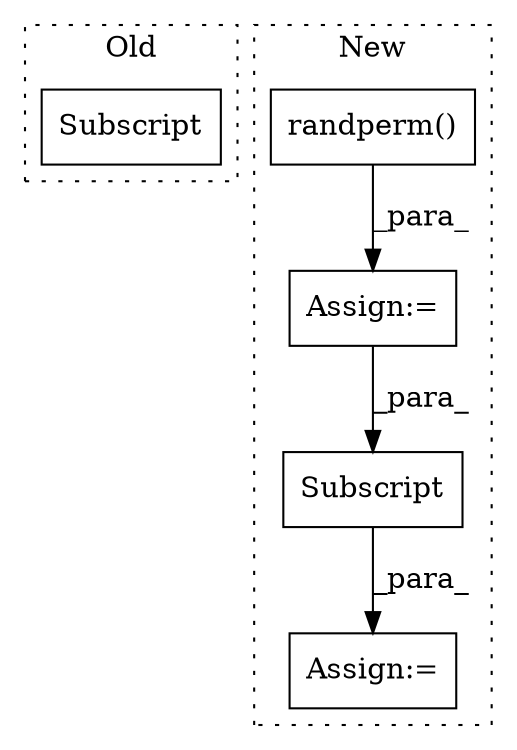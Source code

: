 digraph G {
subgraph cluster0 {
1 [label="Subscript" a="63" s="3283,0" l="18,0" shape="box"];
label = "Old";
style="dotted";
}
subgraph cluster1 {
2 [label="randperm()" a="75" s="3149,3177" l="15,1" shape="box"];
3 [label="Assign:=" a="68" s="3303" l="3" shape="box"];
4 [label="Assign:=" a="68" s="3192" l="3" shape="box"];
5 [label="Subscript" a="63" s="3306,0" l="21,0" shape="box"];
label = "New";
style="dotted";
}
2 -> 4 [label="_para_"];
4 -> 5 [label="_para_"];
5 -> 3 [label="_para_"];
}